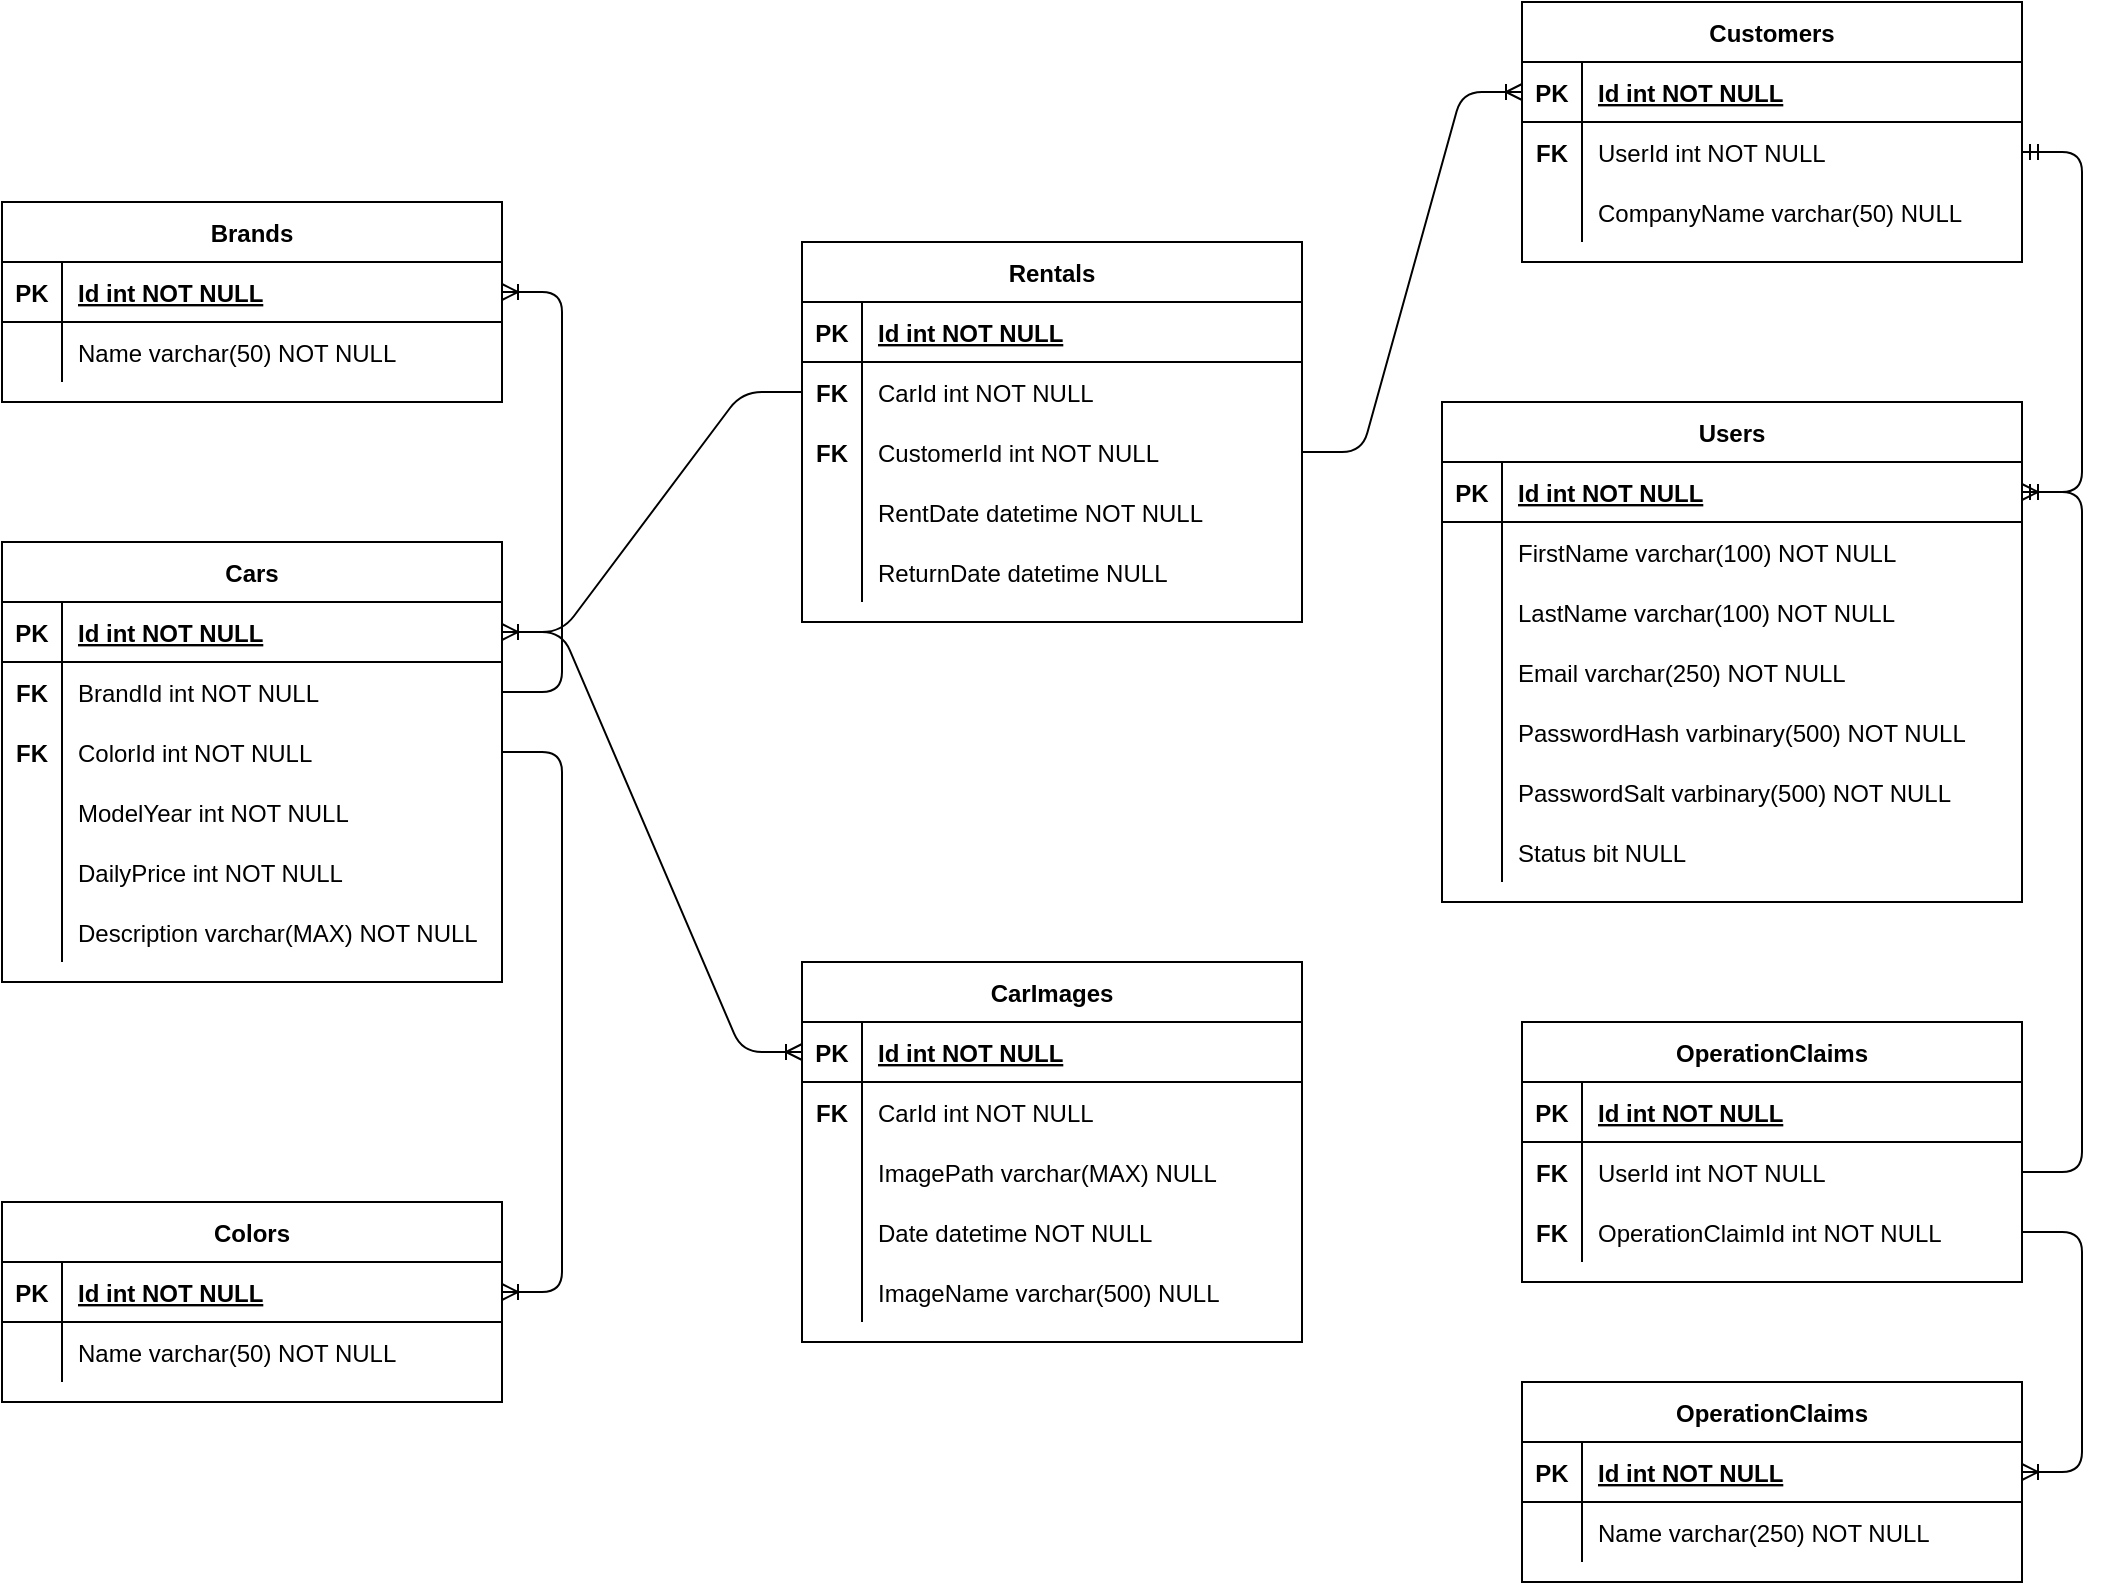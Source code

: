 <mxfile version="14.6.11" type="device"><diagram id="R2lEEEUBdFMjLlhIrx00" name="Page-1"><mxGraphModel dx="2245" dy="1290" grid="1" gridSize="10" guides="1" tooltips="1" connect="1" arrows="1" fold="1" page="1" pageScale="1" pageWidth="1100" pageHeight="850" math="0" shadow="0" extFonts="Permanent Marker^https://fonts.googleapis.com/css?family=Permanent+Marker"><root><mxCell id="0"/><mxCell id="1" parent="0"/><mxCell id="C-vyLk0tnHw3VtMMgP7b-23" value="Brands" style="shape=table;startSize=30;container=1;collapsible=1;childLayout=tableLayout;fixedRows=1;rowLines=0;fontStyle=1;align=center;resizeLast=1;" parent="1" vertex="1"><mxGeometry x="20" y="110" width="250" height="100" as="geometry"/></mxCell><mxCell id="C-vyLk0tnHw3VtMMgP7b-24" value="" style="shape=partialRectangle;collapsible=0;dropTarget=0;pointerEvents=0;fillColor=none;points=[[0,0.5],[1,0.5]];portConstraint=eastwest;top=0;left=0;right=0;bottom=1;" parent="C-vyLk0tnHw3VtMMgP7b-23" vertex="1"><mxGeometry y="30" width="250" height="30" as="geometry"/></mxCell><mxCell id="C-vyLk0tnHw3VtMMgP7b-25" value="PK" style="shape=partialRectangle;overflow=hidden;connectable=0;fillColor=none;top=0;left=0;bottom=0;right=0;fontStyle=1;" parent="C-vyLk0tnHw3VtMMgP7b-24" vertex="1"><mxGeometry width="30" height="30" as="geometry"/></mxCell><mxCell id="C-vyLk0tnHw3VtMMgP7b-26" value="Id int NOT NULL " style="shape=partialRectangle;overflow=hidden;connectable=0;fillColor=none;top=0;left=0;bottom=0;right=0;align=left;spacingLeft=6;fontStyle=5;" parent="C-vyLk0tnHw3VtMMgP7b-24" vertex="1"><mxGeometry x="30" width="220" height="30" as="geometry"/></mxCell><mxCell id="C-vyLk0tnHw3VtMMgP7b-27" value="" style="shape=partialRectangle;collapsible=0;dropTarget=0;pointerEvents=0;fillColor=none;points=[[0,0.5],[1,0.5]];portConstraint=eastwest;top=0;left=0;right=0;bottom=0;" parent="C-vyLk0tnHw3VtMMgP7b-23" vertex="1"><mxGeometry y="60" width="250" height="30" as="geometry"/></mxCell><mxCell id="C-vyLk0tnHw3VtMMgP7b-28" value="" style="shape=partialRectangle;overflow=hidden;connectable=0;fillColor=none;top=0;left=0;bottom=0;right=0;" parent="C-vyLk0tnHw3VtMMgP7b-27" vertex="1"><mxGeometry width="30" height="30" as="geometry"/></mxCell><mxCell id="C-vyLk0tnHw3VtMMgP7b-29" value="Name varchar(50) NOT NULL" style="shape=partialRectangle;overflow=hidden;connectable=0;fillColor=none;top=0;left=0;bottom=0;right=0;align=left;spacingLeft=6;" parent="C-vyLk0tnHw3VtMMgP7b-27" vertex="1"><mxGeometry x="30" width="220" height="30" as="geometry"/></mxCell><mxCell id="tuko3_Bu7YHGZrVF_BJH-14" value="Colors" style="shape=table;startSize=30;container=1;collapsible=1;childLayout=tableLayout;fixedRows=1;rowLines=0;fontStyle=1;align=center;resizeLast=1;" vertex="1" parent="1"><mxGeometry x="20" y="610" width="250" height="100" as="geometry"/></mxCell><mxCell id="tuko3_Bu7YHGZrVF_BJH-15" value="" style="shape=partialRectangle;collapsible=0;dropTarget=0;pointerEvents=0;fillColor=none;points=[[0,0.5],[1,0.5]];portConstraint=eastwest;top=0;left=0;right=0;bottom=1;" vertex="1" parent="tuko3_Bu7YHGZrVF_BJH-14"><mxGeometry y="30" width="250" height="30" as="geometry"/></mxCell><mxCell id="tuko3_Bu7YHGZrVF_BJH-16" value="PK" style="shape=partialRectangle;overflow=hidden;connectable=0;fillColor=none;top=0;left=0;bottom=0;right=0;fontStyle=1;" vertex="1" parent="tuko3_Bu7YHGZrVF_BJH-15"><mxGeometry width="30" height="30" as="geometry"/></mxCell><mxCell id="tuko3_Bu7YHGZrVF_BJH-17" value="Id int NOT NULL " style="shape=partialRectangle;overflow=hidden;connectable=0;fillColor=none;top=0;left=0;bottom=0;right=0;align=left;spacingLeft=6;fontStyle=5;" vertex="1" parent="tuko3_Bu7YHGZrVF_BJH-15"><mxGeometry x="30" width="220" height="30" as="geometry"/></mxCell><mxCell id="tuko3_Bu7YHGZrVF_BJH-18" value="" style="shape=partialRectangle;collapsible=0;dropTarget=0;pointerEvents=0;fillColor=none;points=[[0,0.5],[1,0.5]];portConstraint=eastwest;top=0;left=0;right=0;bottom=0;" vertex="1" parent="tuko3_Bu7YHGZrVF_BJH-14"><mxGeometry y="60" width="250" height="30" as="geometry"/></mxCell><mxCell id="tuko3_Bu7YHGZrVF_BJH-19" value="" style="shape=partialRectangle;overflow=hidden;connectable=0;fillColor=none;top=0;left=0;bottom=0;right=0;" vertex="1" parent="tuko3_Bu7YHGZrVF_BJH-18"><mxGeometry width="30" height="30" as="geometry"/></mxCell><mxCell id="tuko3_Bu7YHGZrVF_BJH-20" value="Name varchar(50) NOT NULL" style="shape=partialRectangle;overflow=hidden;connectable=0;fillColor=none;top=0;left=0;bottom=0;right=0;align=left;spacingLeft=6;" vertex="1" parent="tuko3_Bu7YHGZrVF_BJH-18"><mxGeometry x="30" width="220" height="30" as="geometry"/></mxCell><mxCell id="tuko3_Bu7YHGZrVF_BJH-21" value="Cars" style="shape=table;startSize=30;container=1;collapsible=1;childLayout=tableLayout;fixedRows=1;rowLines=0;fontStyle=1;align=center;resizeLast=1;" vertex="1" parent="1"><mxGeometry x="20" y="280" width="250" height="220" as="geometry"/></mxCell><mxCell id="tuko3_Bu7YHGZrVF_BJH-22" value="" style="shape=partialRectangle;collapsible=0;dropTarget=0;pointerEvents=0;fillColor=none;points=[[0,0.5],[1,0.5]];portConstraint=eastwest;top=0;left=0;right=0;bottom=1;" vertex="1" parent="tuko3_Bu7YHGZrVF_BJH-21"><mxGeometry y="30" width="250" height="30" as="geometry"/></mxCell><mxCell id="tuko3_Bu7YHGZrVF_BJH-23" value="PK" style="shape=partialRectangle;overflow=hidden;connectable=0;fillColor=none;top=0;left=0;bottom=0;right=0;fontStyle=1;" vertex="1" parent="tuko3_Bu7YHGZrVF_BJH-22"><mxGeometry width="30" height="30" as="geometry"/></mxCell><mxCell id="tuko3_Bu7YHGZrVF_BJH-24" value="Id int NOT NULL " style="shape=partialRectangle;overflow=hidden;connectable=0;fillColor=none;top=0;left=0;bottom=0;right=0;align=left;spacingLeft=6;fontStyle=5;" vertex="1" parent="tuko3_Bu7YHGZrVF_BJH-22"><mxGeometry x="30" width="220" height="30" as="geometry"/></mxCell><mxCell id="tuko3_Bu7YHGZrVF_BJH-25" value="" style="shape=partialRectangle;collapsible=0;dropTarget=0;pointerEvents=0;fillColor=none;points=[[0,0.5],[1,0.5]];portConstraint=eastwest;top=0;left=0;right=0;bottom=0;" vertex="1" parent="tuko3_Bu7YHGZrVF_BJH-21"><mxGeometry y="60" width="250" height="30" as="geometry"/></mxCell><mxCell id="tuko3_Bu7YHGZrVF_BJH-26" value="FK" style="shape=partialRectangle;overflow=hidden;connectable=0;fillColor=none;top=0;left=0;bottom=0;right=0;fontStyle=1" vertex="1" parent="tuko3_Bu7YHGZrVF_BJH-25"><mxGeometry width="30" height="30" as="geometry"/></mxCell><mxCell id="tuko3_Bu7YHGZrVF_BJH-27" value="BrandId int NOT NULL" style="shape=partialRectangle;overflow=hidden;connectable=0;fillColor=none;top=0;left=0;bottom=0;right=0;align=left;spacingLeft=6;" vertex="1" parent="tuko3_Bu7YHGZrVF_BJH-25"><mxGeometry x="30" width="220" height="30" as="geometry"/></mxCell><mxCell id="tuko3_Bu7YHGZrVF_BJH-31" value="" style="shape=partialRectangle;collapsible=0;dropTarget=0;pointerEvents=0;fillColor=none;points=[[0,0.5],[1,0.5]];portConstraint=eastwest;top=0;left=0;right=0;bottom=0;" vertex="1" parent="tuko3_Bu7YHGZrVF_BJH-21"><mxGeometry y="90" width="250" height="30" as="geometry"/></mxCell><mxCell id="tuko3_Bu7YHGZrVF_BJH-32" value="FK" style="shape=partialRectangle;overflow=hidden;connectable=0;fillColor=none;top=0;left=0;bottom=0;right=0;fontStyle=1" vertex="1" parent="tuko3_Bu7YHGZrVF_BJH-31"><mxGeometry width="30" height="30" as="geometry"/></mxCell><mxCell id="tuko3_Bu7YHGZrVF_BJH-33" value="ColorId int NOT NULL" style="shape=partialRectangle;overflow=hidden;connectable=0;fillColor=none;top=0;left=0;bottom=0;right=0;align=left;spacingLeft=6;" vertex="1" parent="tuko3_Bu7YHGZrVF_BJH-31"><mxGeometry x="30" width="220" height="30" as="geometry"/></mxCell><mxCell id="tuko3_Bu7YHGZrVF_BJH-34" value="" style="shape=partialRectangle;collapsible=0;dropTarget=0;pointerEvents=0;fillColor=none;points=[[0,0.5],[1,0.5]];portConstraint=eastwest;top=0;left=0;right=0;bottom=0;" vertex="1" parent="tuko3_Bu7YHGZrVF_BJH-21"><mxGeometry y="120" width="250" height="30" as="geometry"/></mxCell><mxCell id="tuko3_Bu7YHGZrVF_BJH-35" value="" style="shape=partialRectangle;overflow=hidden;connectable=0;fillColor=none;top=0;left=0;bottom=0;right=0;fontStyle=1" vertex="1" parent="tuko3_Bu7YHGZrVF_BJH-34"><mxGeometry width="30" height="30" as="geometry"/></mxCell><mxCell id="tuko3_Bu7YHGZrVF_BJH-36" value="ModelYear int NOT NULL" style="shape=partialRectangle;overflow=hidden;connectable=0;fillColor=none;top=0;left=0;bottom=0;right=0;align=left;spacingLeft=6;" vertex="1" parent="tuko3_Bu7YHGZrVF_BJH-34"><mxGeometry x="30" width="220" height="30" as="geometry"/></mxCell><mxCell id="tuko3_Bu7YHGZrVF_BJH-37" value="" style="shape=partialRectangle;collapsible=0;dropTarget=0;pointerEvents=0;fillColor=none;points=[[0,0.5],[1,0.5]];portConstraint=eastwest;top=0;left=0;right=0;bottom=0;" vertex="1" parent="tuko3_Bu7YHGZrVF_BJH-21"><mxGeometry y="150" width="250" height="30" as="geometry"/></mxCell><mxCell id="tuko3_Bu7YHGZrVF_BJH-38" value="" style="shape=partialRectangle;overflow=hidden;connectable=0;fillColor=none;top=0;left=0;bottom=0;right=0;fontStyle=1" vertex="1" parent="tuko3_Bu7YHGZrVF_BJH-37"><mxGeometry width="30" height="30" as="geometry"/></mxCell><mxCell id="tuko3_Bu7YHGZrVF_BJH-39" value="DailyPrice int NOT NULL" style="shape=partialRectangle;overflow=hidden;connectable=0;fillColor=none;top=0;left=0;bottom=0;right=0;align=left;spacingLeft=6;" vertex="1" parent="tuko3_Bu7YHGZrVF_BJH-37"><mxGeometry x="30" width="220" height="30" as="geometry"/></mxCell><mxCell id="tuko3_Bu7YHGZrVF_BJH-40" value="" style="shape=partialRectangle;collapsible=0;dropTarget=0;pointerEvents=0;fillColor=none;points=[[0,0.5],[1,0.5]];portConstraint=eastwest;top=0;left=0;right=0;bottom=0;" vertex="1" parent="tuko3_Bu7YHGZrVF_BJH-21"><mxGeometry y="180" width="250" height="30" as="geometry"/></mxCell><mxCell id="tuko3_Bu7YHGZrVF_BJH-41" value="" style="shape=partialRectangle;overflow=hidden;connectable=0;fillColor=none;top=0;left=0;bottom=0;right=0;fontStyle=1" vertex="1" parent="tuko3_Bu7YHGZrVF_BJH-40"><mxGeometry width="30" height="30" as="geometry"/></mxCell><mxCell id="tuko3_Bu7YHGZrVF_BJH-42" value="Description varchar(MAX) NOT NULL" style="shape=partialRectangle;overflow=hidden;connectable=0;fillColor=none;top=0;left=0;bottom=0;right=0;align=left;spacingLeft=6;" vertex="1" parent="tuko3_Bu7YHGZrVF_BJH-40"><mxGeometry x="30" width="220" height="30" as="geometry"/></mxCell><mxCell id="tuko3_Bu7YHGZrVF_BJH-47" value="" style="edgeStyle=entityRelationEdgeStyle;fontSize=12;html=1;endArrow=ERoneToMany;entryX=1;entryY=0.5;entryDx=0;entryDy=0;exitX=1;exitY=0.5;exitDx=0;exitDy=0;" edge="1" parent="1" source="tuko3_Bu7YHGZrVF_BJH-25" target="C-vyLk0tnHw3VtMMgP7b-24"><mxGeometry width="100" height="100" relative="1" as="geometry"><mxPoint x="340" y="410" as="sourcePoint"/><mxPoint x="440" y="310" as="targetPoint"/></mxGeometry></mxCell><mxCell id="tuko3_Bu7YHGZrVF_BJH-49" value="" style="edgeStyle=entityRelationEdgeStyle;fontSize=12;html=1;endArrow=ERoneToMany;entryX=1;entryY=0.5;entryDx=0;entryDy=0;exitX=1;exitY=0.5;exitDx=0;exitDy=0;" edge="1" parent="1" source="tuko3_Bu7YHGZrVF_BJH-31" target="tuko3_Bu7YHGZrVF_BJH-15"><mxGeometry width="100" height="100" relative="1" as="geometry"><mxPoint x="280" y="365" as="sourcePoint"/><mxPoint x="280" y="185" as="targetPoint"/></mxGeometry></mxCell><mxCell id="tuko3_Bu7YHGZrVF_BJH-50" value="Users" style="shape=table;startSize=30;container=1;collapsible=1;childLayout=tableLayout;fixedRows=1;rowLines=0;fontStyle=1;align=center;resizeLast=1;" vertex="1" parent="1"><mxGeometry x="740" y="210" width="290" height="250" as="geometry"/></mxCell><mxCell id="tuko3_Bu7YHGZrVF_BJH-51" value="" style="shape=partialRectangle;collapsible=0;dropTarget=0;pointerEvents=0;fillColor=none;points=[[0,0.5],[1,0.5]];portConstraint=eastwest;top=0;left=0;right=0;bottom=1;" vertex="1" parent="tuko3_Bu7YHGZrVF_BJH-50"><mxGeometry y="30" width="290" height="30" as="geometry"/></mxCell><mxCell id="tuko3_Bu7YHGZrVF_BJH-52" value="PK" style="shape=partialRectangle;overflow=hidden;connectable=0;fillColor=none;top=0;left=0;bottom=0;right=0;fontStyle=1;" vertex="1" parent="tuko3_Bu7YHGZrVF_BJH-51"><mxGeometry width="30" height="30" as="geometry"/></mxCell><mxCell id="tuko3_Bu7YHGZrVF_BJH-53" value="Id int NOT NULL " style="shape=partialRectangle;overflow=hidden;connectable=0;fillColor=none;top=0;left=0;bottom=0;right=0;align=left;spacingLeft=6;fontStyle=5;" vertex="1" parent="tuko3_Bu7YHGZrVF_BJH-51"><mxGeometry x="30" width="260" height="30" as="geometry"/></mxCell><mxCell id="tuko3_Bu7YHGZrVF_BJH-54" value="" style="shape=partialRectangle;collapsible=0;dropTarget=0;pointerEvents=0;fillColor=none;points=[[0,0.5],[1,0.5]];portConstraint=eastwest;top=0;left=0;right=0;bottom=0;" vertex="1" parent="tuko3_Bu7YHGZrVF_BJH-50"><mxGeometry y="60" width="290" height="30" as="geometry"/></mxCell><mxCell id="tuko3_Bu7YHGZrVF_BJH-55" value="" style="shape=partialRectangle;overflow=hidden;connectable=0;fillColor=none;top=0;left=0;bottom=0;right=0;fontStyle=1" vertex="1" parent="tuko3_Bu7YHGZrVF_BJH-54"><mxGeometry width="30" height="30" as="geometry"/></mxCell><mxCell id="tuko3_Bu7YHGZrVF_BJH-56" value="FirstName varchar(100) NOT NULL" style="shape=partialRectangle;overflow=hidden;connectable=0;fillColor=none;top=0;left=0;bottom=0;right=0;align=left;spacingLeft=6;" vertex="1" parent="tuko3_Bu7YHGZrVF_BJH-54"><mxGeometry x="30" width="260" height="30" as="geometry"/></mxCell><mxCell id="tuko3_Bu7YHGZrVF_BJH-57" value="" style="shape=partialRectangle;collapsible=0;dropTarget=0;pointerEvents=0;fillColor=none;points=[[0,0.5],[1,0.5]];portConstraint=eastwest;top=0;left=0;right=0;bottom=0;" vertex="1" parent="tuko3_Bu7YHGZrVF_BJH-50"><mxGeometry y="90" width="290" height="30" as="geometry"/></mxCell><mxCell id="tuko3_Bu7YHGZrVF_BJH-58" value="" style="shape=partialRectangle;overflow=hidden;connectable=0;fillColor=none;top=0;left=0;bottom=0;right=0;fontStyle=1" vertex="1" parent="tuko3_Bu7YHGZrVF_BJH-57"><mxGeometry width="30" height="30" as="geometry"/></mxCell><mxCell id="tuko3_Bu7YHGZrVF_BJH-59" value="LastName varchar(100) NOT NULL" style="shape=partialRectangle;overflow=hidden;connectable=0;fillColor=none;top=0;left=0;bottom=0;right=0;align=left;spacingLeft=6;" vertex="1" parent="tuko3_Bu7YHGZrVF_BJH-57"><mxGeometry x="30" width="260" height="30" as="geometry"/></mxCell><mxCell id="tuko3_Bu7YHGZrVF_BJH-60" value="" style="shape=partialRectangle;collapsible=0;dropTarget=0;pointerEvents=0;fillColor=none;points=[[0,0.5],[1,0.5]];portConstraint=eastwest;top=0;left=0;right=0;bottom=0;" vertex="1" parent="tuko3_Bu7YHGZrVF_BJH-50"><mxGeometry y="120" width="290" height="30" as="geometry"/></mxCell><mxCell id="tuko3_Bu7YHGZrVF_BJH-61" value="" style="shape=partialRectangle;overflow=hidden;connectable=0;fillColor=none;top=0;left=0;bottom=0;right=0;fontStyle=1" vertex="1" parent="tuko3_Bu7YHGZrVF_BJH-60"><mxGeometry width="30" height="30" as="geometry"/></mxCell><mxCell id="tuko3_Bu7YHGZrVF_BJH-62" value="Email varchar(250) NOT NULL" style="shape=partialRectangle;overflow=hidden;connectable=0;fillColor=none;top=0;left=0;bottom=0;right=0;align=left;spacingLeft=6;" vertex="1" parent="tuko3_Bu7YHGZrVF_BJH-60"><mxGeometry x="30" width="260" height="30" as="geometry"/></mxCell><mxCell id="tuko3_Bu7YHGZrVF_BJH-63" value="" style="shape=partialRectangle;collapsible=0;dropTarget=0;pointerEvents=0;fillColor=none;points=[[0,0.5],[1,0.5]];portConstraint=eastwest;top=0;left=0;right=0;bottom=0;" vertex="1" parent="tuko3_Bu7YHGZrVF_BJH-50"><mxGeometry y="150" width="290" height="30" as="geometry"/></mxCell><mxCell id="tuko3_Bu7YHGZrVF_BJH-64" value="" style="shape=partialRectangle;overflow=hidden;connectable=0;fillColor=none;top=0;left=0;bottom=0;right=0;fontStyle=1" vertex="1" parent="tuko3_Bu7YHGZrVF_BJH-63"><mxGeometry width="30" height="30" as="geometry"/></mxCell><mxCell id="tuko3_Bu7YHGZrVF_BJH-65" value="PasswordHash varbinary(500) NOT NULL" style="shape=partialRectangle;overflow=hidden;connectable=0;fillColor=none;top=0;left=0;bottom=0;right=0;align=left;spacingLeft=6;" vertex="1" parent="tuko3_Bu7YHGZrVF_BJH-63"><mxGeometry x="30" width="260" height="30" as="geometry"/></mxCell><mxCell id="tuko3_Bu7YHGZrVF_BJH-70" value="" style="shape=partialRectangle;collapsible=0;dropTarget=0;pointerEvents=0;fillColor=none;points=[[0,0.5],[1,0.5]];portConstraint=eastwest;top=0;left=0;right=0;bottom=0;" vertex="1" parent="tuko3_Bu7YHGZrVF_BJH-50"><mxGeometry y="180" width="290" height="30" as="geometry"/></mxCell><mxCell id="tuko3_Bu7YHGZrVF_BJH-71" value="" style="shape=partialRectangle;overflow=hidden;connectable=0;fillColor=none;top=0;left=0;bottom=0;right=0;fontStyle=1" vertex="1" parent="tuko3_Bu7YHGZrVF_BJH-70"><mxGeometry width="30" height="30" as="geometry"/></mxCell><mxCell id="tuko3_Bu7YHGZrVF_BJH-72" value="PasswordSalt varbinary(500) NOT NULL" style="shape=partialRectangle;overflow=hidden;connectable=0;fillColor=none;top=0;left=0;bottom=0;right=0;align=left;spacingLeft=6;" vertex="1" parent="tuko3_Bu7YHGZrVF_BJH-70"><mxGeometry x="30" width="260" height="30" as="geometry"/></mxCell><mxCell id="tuko3_Bu7YHGZrVF_BJH-66" value="" style="shape=partialRectangle;collapsible=0;dropTarget=0;pointerEvents=0;fillColor=none;points=[[0,0.5],[1,0.5]];portConstraint=eastwest;top=0;left=0;right=0;bottom=0;" vertex="1" parent="tuko3_Bu7YHGZrVF_BJH-50"><mxGeometry y="210" width="290" height="30" as="geometry"/></mxCell><mxCell id="tuko3_Bu7YHGZrVF_BJH-67" value="" style="shape=partialRectangle;overflow=hidden;connectable=0;fillColor=none;top=0;left=0;bottom=0;right=0;fontStyle=1" vertex="1" parent="tuko3_Bu7YHGZrVF_BJH-66"><mxGeometry width="30" height="30" as="geometry"/></mxCell><mxCell id="tuko3_Bu7YHGZrVF_BJH-68" value="Status bit NULL" style="shape=partialRectangle;overflow=hidden;connectable=0;fillColor=none;top=0;left=0;bottom=0;right=0;align=left;spacingLeft=6;" vertex="1" parent="tuko3_Bu7YHGZrVF_BJH-66"><mxGeometry x="30" width="260" height="30" as="geometry"/></mxCell><mxCell id="tuko3_Bu7YHGZrVF_BJH-73" value="OperationClaims" style="shape=table;startSize=30;container=1;collapsible=1;childLayout=tableLayout;fixedRows=1;rowLines=0;fontStyle=1;align=center;resizeLast=1;" vertex="1" parent="1"><mxGeometry x="780" y="700" width="250" height="100" as="geometry"/></mxCell><mxCell id="tuko3_Bu7YHGZrVF_BJH-74" value="" style="shape=partialRectangle;collapsible=0;dropTarget=0;pointerEvents=0;fillColor=none;points=[[0,0.5],[1,0.5]];portConstraint=eastwest;top=0;left=0;right=0;bottom=1;" vertex="1" parent="tuko3_Bu7YHGZrVF_BJH-73"><mxGeometry y="30" width="250" height="30" as="geometry"/></mxCell><mxCell id="tuko3_Bu7YHGZrVF_BJH-75" value="PK" style="shape=partialRectangle;overflow=hidden;connectable=0;fillColor=none;top=0;left=0;bottom=0;right=0;fontStyle=1;" vertex="1" parent="tuko3_Bu7YHGZrVF_BJH-74"><mxGeometry width="30" height="30" as="geometry"/></mxCell><mxCell id="tuko3_Bu7YHGZrVF_BJH-76" value="Id int NOT NULL " style="shape=partialRectangle;overflow=hidden;connectable=0;fillColor=none;top=0;left=0;bottom=0;right=0;align=left;spacingLeft=6;fontStyle=5;" vertex="1" parent="tuko3_Bu7YHGZrVF_BJH-74"><mxGeometry x="30" width="220" height="30" as="geometry"/></mxCell><mxCell id="tuko3_Bu7YHGZrVF_BJH-77" value="" style="shape=partialRectangle;collapsible=0;dropTarget=0;pointerEvents=0;fillColor=none;points=[[0,0.5],[1,0.5]];portConstraint=eastwest;top=0;left=0;right=0;bottom=0;" vertex="1" parent="tuko3_Bu7YHGZrVF_BJH-73"><mxGeometry y="60" width="250" height="30" as="geometry"/></mxCell><mxCell id="tuko3_Bu7YHGZrVF_BJH-78" value="" style="shape=partialRectangle;overflow=hidden;connectable=0;fillColor=none;top=0;left=0;bottom=0;right=0;" vertex="1" parent="tuko3_Bu7YHGZrVF_BJH-77"><mxGeometry width="30" height="30" as="geometry"/></mxCell><mxCell id="tuko3_Bu7YHGZrVF_BJH-79" value="Name varchar(250) NOT NULL" style="shape=partialRectangle;overflow=hidden;connectable=0;fillColor=none;top=0;left=0;bottom=0;right=0;align=left;spacingLeft=6;" vertex="1" parent="tuko3_Bu7YHGZrVF_BJH-77"><mxGeometry x="30" width="220" height="30" as="geometry"/></mxCell><mxCell id="tuko3_Bu7YHGZrVF_BJH-80" value="OperationClaims" style="shape=table;startSize=30;container=1;collapsible=1;childLayout=tableLayout;fixedRows=1;rowLines=0;fontStyle=1;align=center;resizeLast=1;" vertex="1" parent="1"><mxGeometry x="780" y="520" width="250" height="130" as="geometry"/></mxCell><mxCell id="tuko3_Bu7YHGZrVF_BJH-81" value="" style="shape=partialRectangle;collapsible=0;dropTarget=0;pointerEvents=0;fillColor=none;points=[[0,0.5],[1,0.5]];portConstraint=eastwest;top=0;left=0;right=0;bottom=1;" vertex="1" parent="tuko3_Bu7YHGZrVF_BJH-80"><mxGeometry y="30" width="250" height="30" as="geometry"/></mxCell><mxCell id="tuko3_Bu7YHGZrVF_BJH-82" value="PK" style="shape=partialRectangle;overflow=hidden;connectable=0;fillColor=none;top=0;left=0;bottom=0;right=0;fontStyle=1;" vertex="1" parent="tuko3_Bu7YHGZrVF_BJH-81"><mxGeometry width="30" height="30" as="geometry"/></mxCell><mxCell id="tuko3_Bu7YHGZrVF_BJH-83" value="Id int NOT NULL " style="shape=partialRectangle;overflow=hidden;connectable=0;fillColor=none;top=0;left=0;bottom=0;right=0;align=left;spacingLeft=6;fontStyle=5;" vertex="1" parent="tuko3_Bu7YHGZrVF_BJH-81"><mxGeometry x="30" width="220" height="30" as="geometry"/></mxCell><mxCell id="tuko3_Bu7YHGZrVF_BJH-84" value="" style="shape=partialRectangle;collapsible=0;dropTarget=0;pointerEvents=0;fillColor=none;points=[[0,0.5],[1,0.5]];portConstraint=eastwest;top=0;left=0;right=0;bottom=0;" vertex="1" parent="tuko3_Bu7YHGZrVF_BJH-80"><mxGeometry y="60" width="250" height="30" as="geometry"/></mxCell><mxCell id="tuko3_Bu7YHGZrVF_BJH-85" value="FK" style="shape=partialRectangle;overflow=hidden;connectable=0;fillColor=none;top=0;left=0;bottom=0;right=0;fontStyle=1" vertex="1" parent="tuko3_Bu7YHGZrVF_BJH-84"><mxGeometry width="30" height="30" as="geometry"/></mxCell><mxCell id="tuko3_Bu7YHGZrVF_BJH-86" value="UserId int NOT NULL" style="shape=partialRectangle;overflow=hidden;connectable=0;fillColor=none;top=0;left=0;bottom=0;right=0;align=left;spacingLeft=6;" vertex="1" parent="tuko3_Bu7YHGZrVF_BJH-84"><mxGeometry x="30" width="220" height="30" as="geometry"/></mxCell><mxCell id="tuko3_Bu7YHGZrVF_BJH-87" value="" style="shape=partialRectangle;collapsible=0;dropTarget=0;pointerEvents=0;fillColor=none;points=[[0,0.5],[1,0.5]];portConstraint=eastwest;top=0;left=0;right=0;bottom=0;" vertex="1" parent="tuko3_Bu7YHGZrVF_BJH-80"><mxGeometry y="90" width="250" height="30" as="geometry"/></mxCell><mxCell id="tuko3_Bu7YHGZrVF_BJH-88" value="FK" style="shape=partialRectangle;overflow=hidden;connectable=0;fillColor=none;top=0;left=0;bottom=0;right=0;fontStyle=1" vertex="1" parent="tuko3_Bu7YHGZrVF_BJH-87"><mxGeometry width="30" height="30" as="geometry"/></mxCell><mxCell id="tuko3_Bu7YHGZrVF_BJH-89" value="OperationClaimId int NOT NULL" style="shape=partialRectangle;overflow=hidden;connectable=0;fillColor=none;top=0;left=0;bottom=0;right=0;align=left;spacingLeft=6;" vertex="1" parent="tuko3_Bu7YHGZrVF_BJH-87"><mxGeometry x="30" width="220" height="30" as="geometry"/></mxCell><mxCell id="tuko3_Bu7YHGZrVF_BJH-92" value="" style="edgeStyle=entityRelationEdgeStyle;fontSize=12;html=1;endArrow=ERoneToMany;entryX=1;entryY=0.5;entryDx=0;entryDy=0;exitX=1;exitY=0.5;exitDx=0;exitDy=0;" edge="1" parent="1" source="tuko3_Bu7YHGZrVF_BJH-84" target="tuko3_Bu7YHGZrVF_BJH-51"><mxGeometry width="100" height="100" relative="1" as="geometry"><mxPoint x="720" y="460" as="sourcePoint"/><mxPoint x="660" y="260" as="targetPoint"/></mxGeometry></mxCell><mxCell id="tuko3_Bu7YHGZrVF_BJH-93" value="" style="edgeStyle=entityRelationEdgeStyle;fontSize=12;html=1;endArrow=ERoneToMany;exitX=1;exitY=0.5;exitDx=0;exitDy=0;entryX=1;entryY=0.5;entryDx=0;entryDy=0;" edge="1" parent="1" source="tuko3_Bu7YHGZrVF_BJH-87" target="tuko3_Bu7YHGZrVF_BJH-74"><mxGeometry width="100" height="100" relative="1" as="geometry"><mxPoint x="630" y="600" as="sourcePoint"/><mxPoint x="1080" y="720" as="targetPoint"/></mxGeometry></mxCell><mxCell id="tuko3_Bu7YHGZrVF_BJH-94" value="Customers" style="shape=table;startSize=30;container=1;collapsible=1;childLayout=tableLayout;fixedRows=1;rowLines=0;fontStyle=1;align=center;resizeLast=1;" vertex="1" parent="1"><mxGeometry x="780" y="10" width="250" height="130" as="geometry"/></mxCell><mxCell id="tuko3_Bu7YHGZrVF_BJH-95" value="" style="shape=partialRectangle;collapsible=0;dropTarget=0;pointerEvents=0;fillColor=none;points=[[0,0.5],[1,0.5]];portConstraint=eastwest;top=0;left=0;right=0;bottom=1;" vertex="1" parent="tuko3_Bu7YHGZrVF_BJH-94"><mxGeometry y="30" width="250" height="30" as="geometry"/></mxCell><mxCell id="tuko3_Bu7YHGZrVF_BJH-96" value="PK" style="shape=partialRectangle;overflow=hidden;connectable=0;fillColor=none;top=0;left=0;bottom=0;right=0;fontStyle=1;" vertex="1" parent="tuko3_Bu7YHGZrVF_BJH-95"><mxGeometry width="30" height="30" as="geometry"/></mxCell><mxCell id="tuko3_Bu7YHGZrVF_BJH-97" value="Id int NOT NULL " style="shape=partialRectangle;overflow=hidden;connectable=0;fillColor=none;top=0;left=0;bottom=0;right=0;align=left;spacingLeft=6;fontStyle=5;" vertex="1" parent="tuko3_Bu7YHGZrVF_BJH-95"><mxGeometry x="30" width="220" height="30" as="geometry"/></mxCell><mxCell id="tuko3_Bu7YHGZrVF_BJH-98" value="" style="shape=partialRectangle;collapsible=0;dropTarget=0;pointerEvents=0;fillColor=none;points=[[0,0.5],[1,0.5]];portConstraint=eastwest;top=0;left=0;right=0;bottom=0;" vertex="1" parent="tuko3_Bu7YHGZrVF_BJH-94"><mxGeometry y="60" width="250" height="30" as="geometry"/></mxCell><mxCell id="tuko3_Bu7YHGZrVF_BJH-99" value="FK" style="shape=partialRectangle;overflow=hidden;connectable=0;fillColor=none;top=0;left=0;bottom=0;right=0;fontStyle=1" vertex="1" parent="tuko3_Bu7YHGZrVF_BJH-98"><mxGeometry width="30" height="30" as="geometry"/></mxCell><mxCell id="tuko3_Bu7YHGZrVF_BJH-100" value="UserId int NOT NULL" style="shape=partialRectangle;overflow=hidden;connectable=0;fillColor=none;top=0;left=0;bottom=0;right=0;align=left;spacingLeft=6;" vertex="1" parent="tuko3_Bu7YHGZrVF_BJH-98"><mxGeometry x="30" width="220" height="30" as="geometry"/></mxCell><mxCell id="tuko3_Bu7YHGZrVF_BJH-101" value="" style="shape=partialRectangle;collapsible=0;dropTarget=0;pointerEvents=0;fillColor=none;points=[[0,0.5],[1,0.5]];portConstraint=eastwest;top=0;left=0;right=0;bottom=0;" vertex="1" parent="tuko3_Bu7YHGZrVF_BJH-94"><mxGeometry y="90" width="250" height="30" as="geometry"/></mxCell><mxCell id="tuko3_Bu7YHGZrVF_BJH-102" value="" style="shape=partialRectangle;overflow=hidden;connectable=0;fillColor=none;top=0;left=0;bottom=0;right=0;fontStyle=1" vertex="1" parent="tuko3_Bu7YHGZrVF_BJH-101"><mxGeometry width="30" height="30" as="geometry"/></mxCell><mxCell id="tuko3_Bu7YHGZrVF_BJH-103" value="CompanyName varchar(50) NULL" style="shape=partialRectangle;overflow=hidden;connectable=0;fillColor=none;top=0;left=0;bottom=0;right=0;align=left;spacingLeft=6;" vertex="1" parent="tuko3_Bu7YHGZrVF_BJH-101"><mxGeometry x="30" width="220" height="30" as="geometry"/></mxCell><mxCell id="tuko3_Bu7YHGZrVF_BJH-104" value="" style="edgeStyle=entityRelationEdgeStyle;fontSize=12;html=1;endArrow=ERmandOne;startArrow=ERmandOne;entryX=1;entryY=0.5;entryDx=0;entryDy=0;exitX=1;exitY=0.5;exitDx=0;exitDy=0;" edge="1" parent="1" source="tuko3_Bu7YHGZrVF_BJH-98" target="tuko3_Bu7YHGZrVF_BJH-51"><mxGeometry width="100" height="100" relative="1" as="geometry"><mxPoint x="1040" y="-5" as="sourcePoint"/><mxPoint x="810" y="380" as="targetPoint"/></mxGeometry></mxCell><mxCell id="tuko3_Bu7YHGZrVF_BJH-105" value="Rentals" style="shape=table;startSize=30;container=1;collapsible=1;childLayout=tableLayout;fixedRows=1;rowLines=0;fontStyle=1;align=center;resizeLast=1;" vertex="1" parent="1"><mxGeometry x="420" y="130" width="250" height="190" as="geometry"/></mxCell><mxCell id="tuko3_Bu7YHGZrVF_BJH-106" value="" style="shape=partialRectangle;collapsible=0;dropTarget=0;pointerEvents=0;fillColor=none;points=[[0,0.5],[1,0.5]];portConstraint=eastwest;top=0;left=0;right=0;bottom=1;" vertex="1" parent="tuko3_Bu7YHGZrVF_BJH-105"><mxGeometry y="30" width="250" height="30" as="geometry"/></mxCell><mxCell id="tuko3_Bu7YHGZrVF_BJH-107" value="PK" style="shape=partialRectangle;overflow=hidden;connectable=0;fillColor=none;top=0;left=0;bottom=0;right=0;fontStyle=1;" vertex="1" parent="tuko3_Bu7YHGZrVF_BJH-106"><mxGeometry width="30" height="30" as="geometry"/></mxCell><mxCell id="tuko3_Bu7YHGZrVF_BJH-108" value="Id int NOT NULL " style="shape=partialRectangle;overflow=hidden;connectable=0;fillColor=none;top=0;left=0;bottom=0;right=0;align=left;spacingLeft=6;fontStyle=5;" vertex="1" parent="tuko3_Bu7YHGZrVF_BJH-106"><mxGeometry x="30" width="220" height="30" as="geometry"/></mxCell><mxCell id="tuko3_Bu7YHGZrVF_BJH-109" value="" style="shape=partialRectangle;collapsible=0;dropTarget=0;pointerEvents=0;fillColor=none;points=[[0,0.5],[1,0.5]];portConstraint=eastwest;top=0;left=0;right=0;bottom=0;" vertex="1" parent="tuko3_Bu7YHGZrVF_BJH-105"><mxGeometry y="60" width="250" height="30" as="geometry"/></mxCell><mxCell id="tuko3_Bu7YHGZrVF_BJH-110" value="FK" style="shape=partialRectangle;overflow=hidden;connectable=0;fillColor=none;top=0;left=0;bottom=0;right=0;fontStyle=1" vertex="1" parent="tuko3_Bu7YHGZrVF_BJH-109"><mxGeometry width="30" height="30" as="geometry"/></mxCell><mxCell id="tuko3_Bu7YHGZrVF_BJH-111" value="CarId int NOT NULL" style="shape=partialRectangle;overflow=hidden;connectable=0;fillColor=none;top=0;left=0;bottom=0;right=0;align=left;spacingLeft=6;" vertex="1" parent="tuko3_Bu7YHGZrVF_BJH-109"><mxGeometry x="30" width="220" height="30" as="geometry"/></mxCell><mxCell id="tuko3_Bu7YHGZrVF_BJH-112" value="" style="shape=partialRectangle;collapsible=0;dropTarget=0;pointerEvents=0;fillColor=none;points=[[0,0.5],[1,0.5]];portConstraint=eastwest;top=0;left=0;right=0;bottom=0;" vertex="1" parent="tuko3_Bu7YHGZrVF_BJH-105"><mxGeometry y="90" width="250" height="30" as="geometry"/></mxCell><mxCell id="tuko3_Bu7YHGZrVF_BJH-113" value="FK" style="shape=partialRectangle;overflow=hidden;connectable=0;fillColor=none;top=0;left=0;bottom=0;right=0;fontStyle=1" vertex="1" parent="tuko3_Bu7YHGZrVF_BJH-112"><mxGeometry width="30" height="30" as="geometry"/></mxCell><mxCell id="tuko3_Bu7YHGZrVF_BJH-114" value="CustomerId int NOT NULL" style="shape=partialRectangle;overflow=hidden;connectable=0;fillColor=none;top=0;left=0;bottom=0;right=0;align=left;spacingLeft=6;" vertex="1" parent="tuko3_Bu7YHGZrVF_BJH-112"><mxGeometry x="30" width="220" height="30" as="geometry"/></mxCell><mxCell id="tuko3_Bu7YHGZrVF_BJH-115" value="" style="shape=partialRectangle;collapsible=0;dropTarget=0;pointerEvents=0;fillColor=none;points=[[0,0.5],[1,0.5]];portConstraint=eastwest;top=0;left=0;right=0;bottom=0;" vertex="1" parent="tuko3_Bu7YHGZrVF_BJH-105"><mxGeometry y="120" width="250" height="30" as="geometry"/></mxCell><mxCell id="tuko3_Bu7YHGZrVF_BJH-116" value="" style="shape=partialRectangle;overflow=hidden;connectable=0;fillColor=none;top=0;left=0;bottom=0;right=0;fontStyle=1" vertex="1" parent="tuko3_Bu7YHGZrVF_BJH-115"><mxGeometry width="30" height="30" as="geometry"/></mxCell><mxCell id="tuko3_Bu7YHGZrVF_BJH-117" value="RentDate datetime NOT NULL" style="shape=partialRectangle;overflow=hidden;connectable=0;fillColor=none;top=0;left=0;bottom=0;right=0;align=left;spacingLeft=6;" vertex="1" parent="tuko3_Bu7YHGZrVF_BJH-115"><mxGeometry x="30" width="220" height="30" as="geometry"/></mxCell><mxCell id="tuko3_Bu7YHGZrVF_BJH-118" value="" style="shape=partialRectangle;collapsible=0;dropTarget=0;pointerEvents=0;fillColor=none;points=[[0,0.5],[1,0.5]];portConstraint=eastwest;top=0;left=0;right=0;bottom=0;" vertex="1" parent="tuko3_Bu7YHGZrVF_BJH-105"><mxGeometry y="150" width="250" height="30" as="geometry"/></mxCell><mxCell id="tuko3_Bu7YHGZrVF_BJH-119" value="" style="shape=partialRectangle;overflow=hidden;connectable=0;fillColor=none;top=0;left=0;bottom=0;right=0;fontStyle=1" vertex="1" parent="tuko3_Bu7YHGZrVF_BJH-118"><mxGeometry width="30" height="30" as="geometry"/></mxCell><mxCell id="tuko3_Bu7YHGZrVF_BJH-120" value="ReturnDate datetime NULL" style="shape=partialRectangle;overflow=hidden;connectable=0;fillColor=none;top=0;left=0;bottom=0;right=0;align=left;spacingLeft=6;" vertex="1" parent="tuko3_Bu7YHGZrVF_BJH-118"><mxGeometry x="30" width="220" height="30" as="geometry"/></mxCell><mxCell id="tuko3_Bu7YHGZrVF_BJH-124" value="" style="edgeStyle=entityRelationEdgeStyle;fontSize=12;html=1;endArrow=ERoneToMany;exitX=0;exitY=0.5;exitDx=0;exitDy=0;entryX=1;entryY=0.5;entryDx=0;entryDy=0;" edge="1" parent="1" source="tuko3_Bu7YHGZrVF_BJH-109" target="tuko3_Bu7YHGZrVF_BJH-22"><mxGeometry width="100" height="100" relative="1" as="geometry"><mxPoint x="540" y="550" as="sourcePoint"/><mxPoint x="900" y="130" as="targetPoint"/></mxGeometry></mxCell><mxCell id="tuko3_Bu7YHGZrVF_BJH-125" value="" style="edgeStyle=entityRelationEdgeStyle;fontSize=12;html=1;endArrow=ERoneToMany;exitX=1;exitY=0.5;exitDx=0;exitDy=0;entryX=0;entryY=0.5;entryDx=0;entryDy=0;" edge="1" parent="1" source="tuko3_Bu7YHGZrVF_BJH-112" target="tuko3_Bu7YHGZrVF_BJH-95"><mxGeometry width="100" height="100" relative="1" as="geometry"><mxPoint x="790" y="460" as="sourcePoint"/><mxPoint x="890" y="360" as="targetPoint"/></mxGeometry></mxCell><mxCell id="tuko3_Bu7YHGZrVF_BJH-126" value="CarImages" style="shape=table;startSize=30;container=1;collapsible=1;childLayout=tableLayout;fixedRows=1;rowLines=0;fontStyle=1;align=center;resizeLast=1;" vertex="1" parent="1"><mxGeometry x="420" y="490" width="250" height="190" as="geometry"/></mxCell><mxCell id="tuko3_Bu7YHGZrVF_BJH-127" value="" style="shape=partialRectangle;collapsible=0;dropTarget=0;pointerEvents=0;fillColor=none;points=[[0,0.5],[1,0.5]];portConstraint=eastwest;top=0;left=0;right=0;bottom=1;" vertex="1" parent="tuko3_Bu7YHGZrVF_BJH-126"><mxGeometry y="30" width="250" height="30" as="geometry"/></mxCell><mxCell id="tuko3_Bu7YHGZrVF_BJH-128" value="PK" style="shape=partialRectangle;overflow=hidden;connectable=0;fillColor=none;top=0;left=0;bottom=0;right=0;fontStyle=1;" vertex="1" parent="tuko3_Bu7YHGZrVF_BJH-127"><mxGeometry width="30" height="30" as="geometry"/></mxCell><mxCell id="tuko3_Bu7YHGZrVF_BJH-129" value="Id int NOT NULL " style="shape=partialRectangle;overflow=hidden;connectable=0;fillColor=none;top=0;left=0;bottom=0;right=0;align=left;spacingLeft=6;fontStyle=5;" vertex="1" parent="tuko3_Bu7YHGZrVF_BJH-127"><mxGeometry x="30" width="220" height="30" as="geometry"/></mxCell><mxCell id="tuko3_Bu7YHGZrVF_BJH-130" value="" style="shape=partialRectangle;collapsible=0;dropTarget=0;pointerEvents=0;fillColor=none;points=[[0,0.5],[1,0.5]];portConstraint=eastwest;top=0;left=0;right=0;bottom=0;" vertex="1" parent="tuko3_Bu7YHGZrVF_BJH-126"><mxGeometry y="60" width="250" height="30" as="geometry"/></mxCell><mxCell id="tuko3_Bu7YHGZrVF_BJH-131" value="FK" style="shape=partialRectangle;overflow=hidden;connectable=0;fillColor=none;top=0;left=0;bottom=0;right=0;fontStyle=1" vertex="1" parent="tuko3_Bu7YHGZrVF_BJH-130"><mxGeometry width="30" height="30" as="geometry"/></mxCell><mxCell id="tuko3_Bu7YHGZrVF_BJH-132" value="CarId int NOT NULL" style="shape=partialRectangle;overflow=hidden;connectable=0;fillColor=none;top=0;left=0;bottom=0;right=0;align=left;spacingLeft=6;" vertex="1" parent="tuko3_Bu7YHGZrVF_BJH-130"><mxGeometry x="30" width="220" height="30" as="geometry"/></mxCell><mxCell id="tuko3_Bu7YHGZrVF_BJH-133" value="" style="shape=partialRectangle;collapsible=0;dropTarget=0;pointerEvents=0;fillColor=none;points=[[0,0.5],[1,0.5]];portConstraint=eastwest;top=0;left=0;right=0;bottom=0;" vertex="1" parent="tuko3_Bu7YHGZrVF_BJH-126"><mxGeometry y="90" width="250" height="30" as="geometry"/></mxCell><mxCell id="tuko3_Bu7YHGZrVF_BJH-134" value="" style="shape=partialRectangle;overflow=hidden;connectable=0;fillColor=none;top=0;left=0;bottom=0;right=0;fontStyle=1" vertex="1" parent="tuko3_Bu7YHGZrVF_BJH-133"><mxGeometry width="30" height="30" as="geometry"/></mxCell><mxCell id="tuko3_Bu7YHGZrVF_BJH-135" value="ImagePath varchar(MAX) NULL" style="shape=partialRectangle;overflow=hidden;connectable=0;fillColor=none;top=0;left=0;bottom=0;right=0;align=left;spacingLeft=6;" vertex="1" parent="tuko3_Bu7YHGZrVF_BJH-133"><mxGeometry x="30" width="220" height="30" as="geometry"/></mxCell><mxCell id="tuko3_Bu7YHGZrVF_BJH-136" value="" style="shape=partialRectangle;collapsible=0;dropTarget=0;pointerEvents=0;fillColor=none;points=[[0,0.5],[1,0.5]];portConstraint=eastwest;top=0;left=0;right=0;bottom=0;" vertex="1" parent="tuko3_Bu7YHGZrVF_BJH-126"><mxGeometry y="120" width="250" height="30" as="geometry"/></mxCell><mxCell id="tuko3_Bu7YHGZrVF_BJH-137" value="" style="shape=partialRectangle;overflow=hidden;connectable=0;fillColor=none;top=0;left=0;bottom=0;right=0;fontStyle=1" vertex="1" parent="tuko3_Bu7YHGZrVF_BJH-136"><mxGeometry width="30" height="30" as="geometry"/></mxCell><mxCell id="tuko3_Bu7YHGZrVF_BJH-138" value="Date datetime NOT NULL" style="shape=partialRectangle;overflow=hidden;connectable=0;fillColor=none;top=0;left=0;bottom=0;right=0;align=left;spacingLeft=6;" vertex="1" parent="tuko3_Bu7YHGZrVF_BJH-136"><mxGeometry x="30" width="220" height="30" as="geometry"/></mxCell><mxCell id="tuko3_Bu7YHGZrVF_BJH-139" value="" style="shape=partialRectangle;collapsible=0;dropTarget=0;pointerEvents=0;fillColor=none;points=[[0,0.5],[1,0.5]];portConstraint=eastwest;top=0;left=0;right=0;bottom=0;" vertex="1" parent="tuko3_Bu7YHGZrVF_BJH-126"><mxGeometry y="150" width="250" height="30" as="geometry"/></mxCell><mxCell id="tuko3_Bu7YHGZrVF_BJH-140" value="" style="shape=partialRectangle;overflow=hidden;connectable=0;fillColor=none;top=0;left=0;bottom=0;right=0;fontStyle=1" vertex="1" parent="tuko3_Bu7YHGZrVF_BJH-139"><mxGeometry width="30" height="30" as="geometry"/></mxCell><mxCell id="tuko3_Bu7YHGZrVF_BJH-141" value="ImageName varchar(500) NULL" style="shape=partialRectangle;overflow=hidden;connectable=0;fillColor=none;top=0;left=0;bottom=0;right=0;align=left;spacingLeft=6;" vertex="1" parent="tuko3_Bu7YHGZrVF_BJH-139"><mxGeometry x="30" width="220" height="30" as="geometry"/></mxCell><mxCell id="tuko3_Bu7YHGZrVF_BJH-143" value="" style="edgeStyle=entityRelationEdgeStyle;fontSize=12;html=1;endArrow=ERoneToMany;exitX=1;exitY=0.5;exitDx=0;exitDy=0;entryX=0;entryY=0.5;entryDx=0;entryDy=0;" edge="1" parent="1" source="tuko3_Bu7YHGZrVF_BJH-22" target="tuko3_Bu7YHGZrVF_BJH-127"><mxGeometry width="100" height="100" relative="1" as="geometry"><mxPoint x="190" y="410" as="sourcePoint"/><mxPoint x="310" y="480" as="targetPoint"/></mxGeometry></mxCell></root></mxGraphModel></diagram></mxfile>